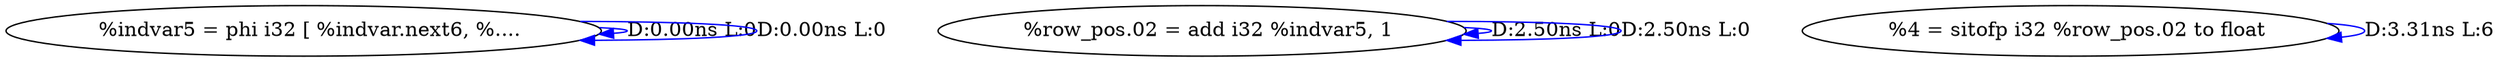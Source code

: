 digraph {
Node0x2c4b720[label="  %indvar5 = phi i32 [ %indvar.next6, %...."];
Node0x2c4b720 -> Node0x2c4b720[label="D:0.00ns L:0",color=blue];
Node0x2c4b720 -> Node0x2c4b720[label="D:0.00ns L:0",color=blue];
Node0x2c4b800[label="  %row_pos.02 = add i32 %indvar5, 1"];
Node0x2c4b800 -> Node0x2c4b800[label="D:2.50ns L:0",color=blue];
Node0x2c4b800 -> Node0x2c4b800[label="D:2.50ns L:0",color=blue];
Node0x2c4b8e0[label="  %4 = sitofp i32 %row_pos.02 to float"];
Node0x2c4b8e0 -> Node0x2c4b8e0[label="D:3.31ns L:6",color=blue];
}
